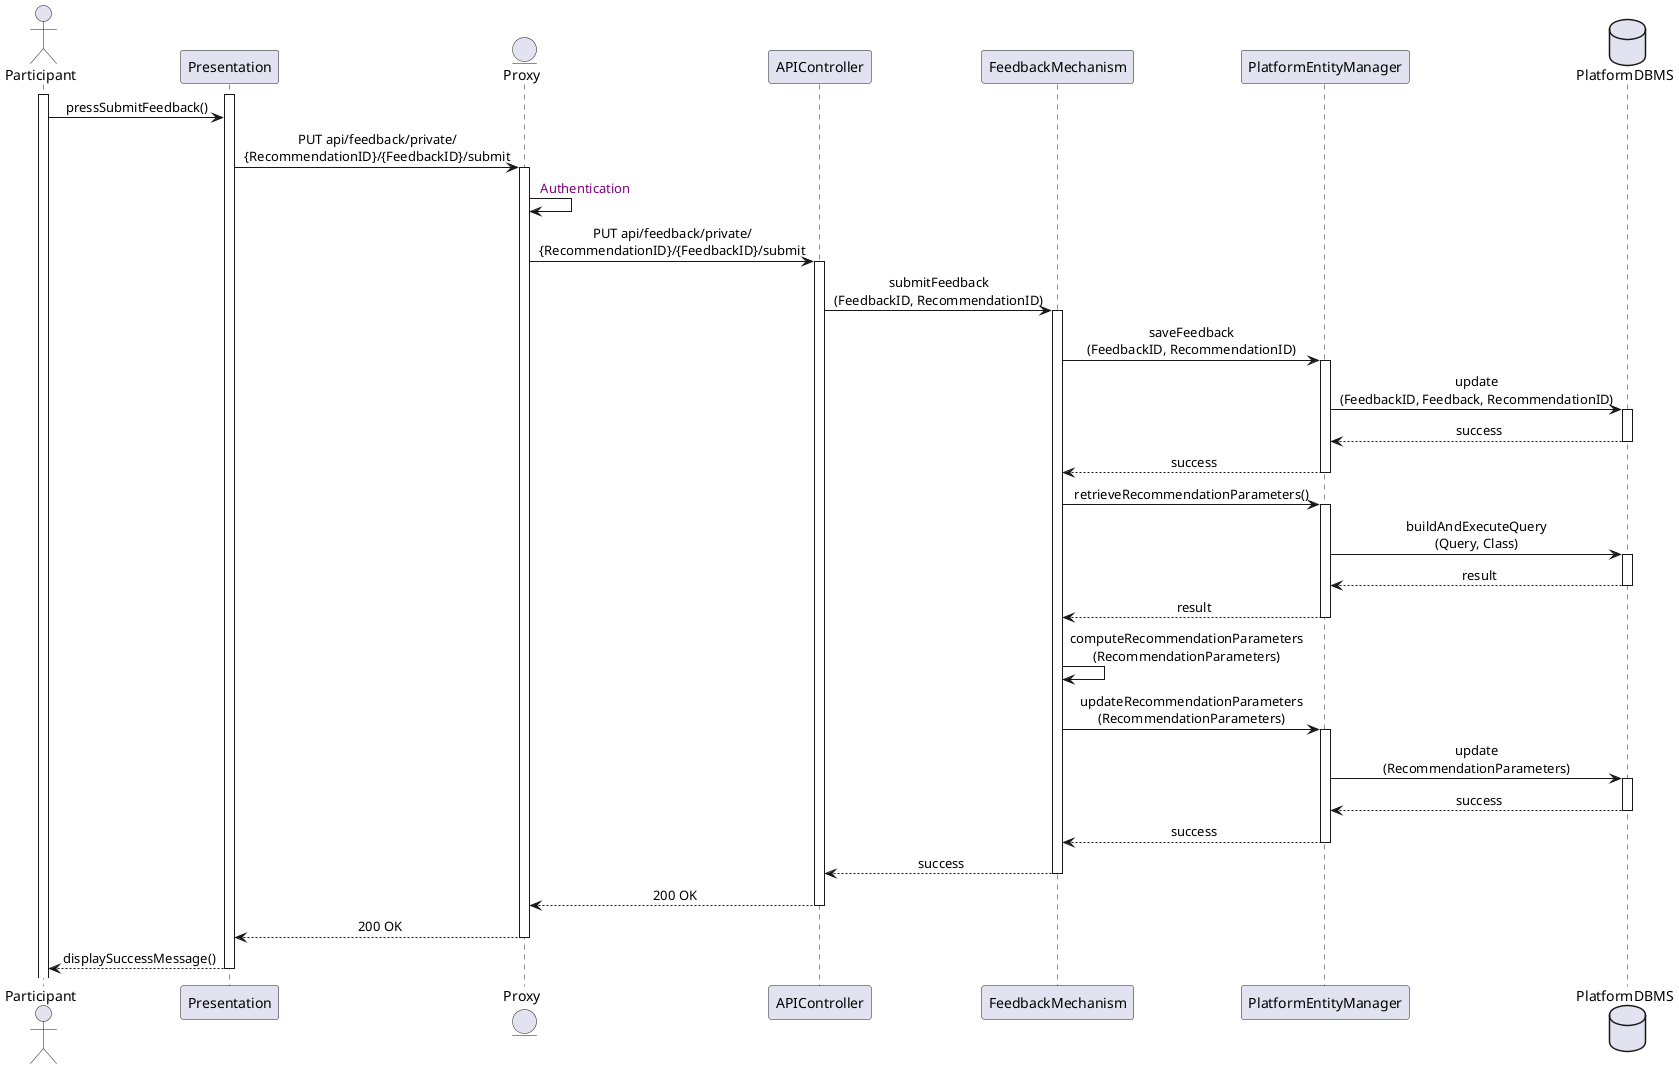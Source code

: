 @startuml SubmitFeedback
skinparam sequenceMessageAlign center
actor       Participant
participant  Presentation
entity      Proxy
participant APIController
participant FeedbackMechanism
participant PlatformEntityManager
database    PlatformDBMS

activate Participant
activate Presentation
Participant -> Presentation  : pressSubmitFeedback()
Presentation -> Proxy ++ : PUT api/feedback/private/\n{RecommendationID}/{FeedbackID}/submit
Proxy -> Proxy : <color:purple> Authentication
Proxy -> APIController ++ : PUT api/feedback/private/\n{RecommendationID}/{FeedbackID}/submit
APIController -> FeedbackMechanism ++ : submitFeedback\n(FeedbackID, RecommendationID)
FeedbackMechanism -> PlatformEntityManager ++ : saveFeedback\n(FeedbackID, RecommendationID)
PlatformEntityManager -> PlatformDBMS ++ : update\n(FeedbackID, Feedback, RecommendationID)
PlatformDBMS --> PlatformEntityManager -- : success
PlatformEntityManager --> FeedbackMechanism -- : success
FeedbackMechanism -> PlatformEntityManager ++ : retrieveRecommendationParameters()
PlatformEntityManager -> PlatformDBMS ++ : buildAndExecuteQuery\n(Query, Class)
PlatformDBMS --> PlatformEntityManager -- : result
PlatformEntityManager --> FeedbackMechanism -- : result
FeedbackMechanism -> FeedbackMechanism : computeRecommendationParameters\n(RecommendationParameters)
FeedbackMechanism -> PlatformEntityManager ++ : updateRecommendationParameters\n(RecommendationParameters)
PlatformEntityManager -> PlatformDBMS ++ : update\n(RecommendationParameters)
PlatformDBMS --> PlatformEntityManager -- : success
PlatformEntityManager --> FeedbackMechanism -- : success
FeedbackMechanism --> APIController -- : success
APIController --> Proxy -- : 200 OK  
Proxy --> Presentation -- : 200 OK 
Presentation --> Participant -- : displaySuccessMessage()
@enduml